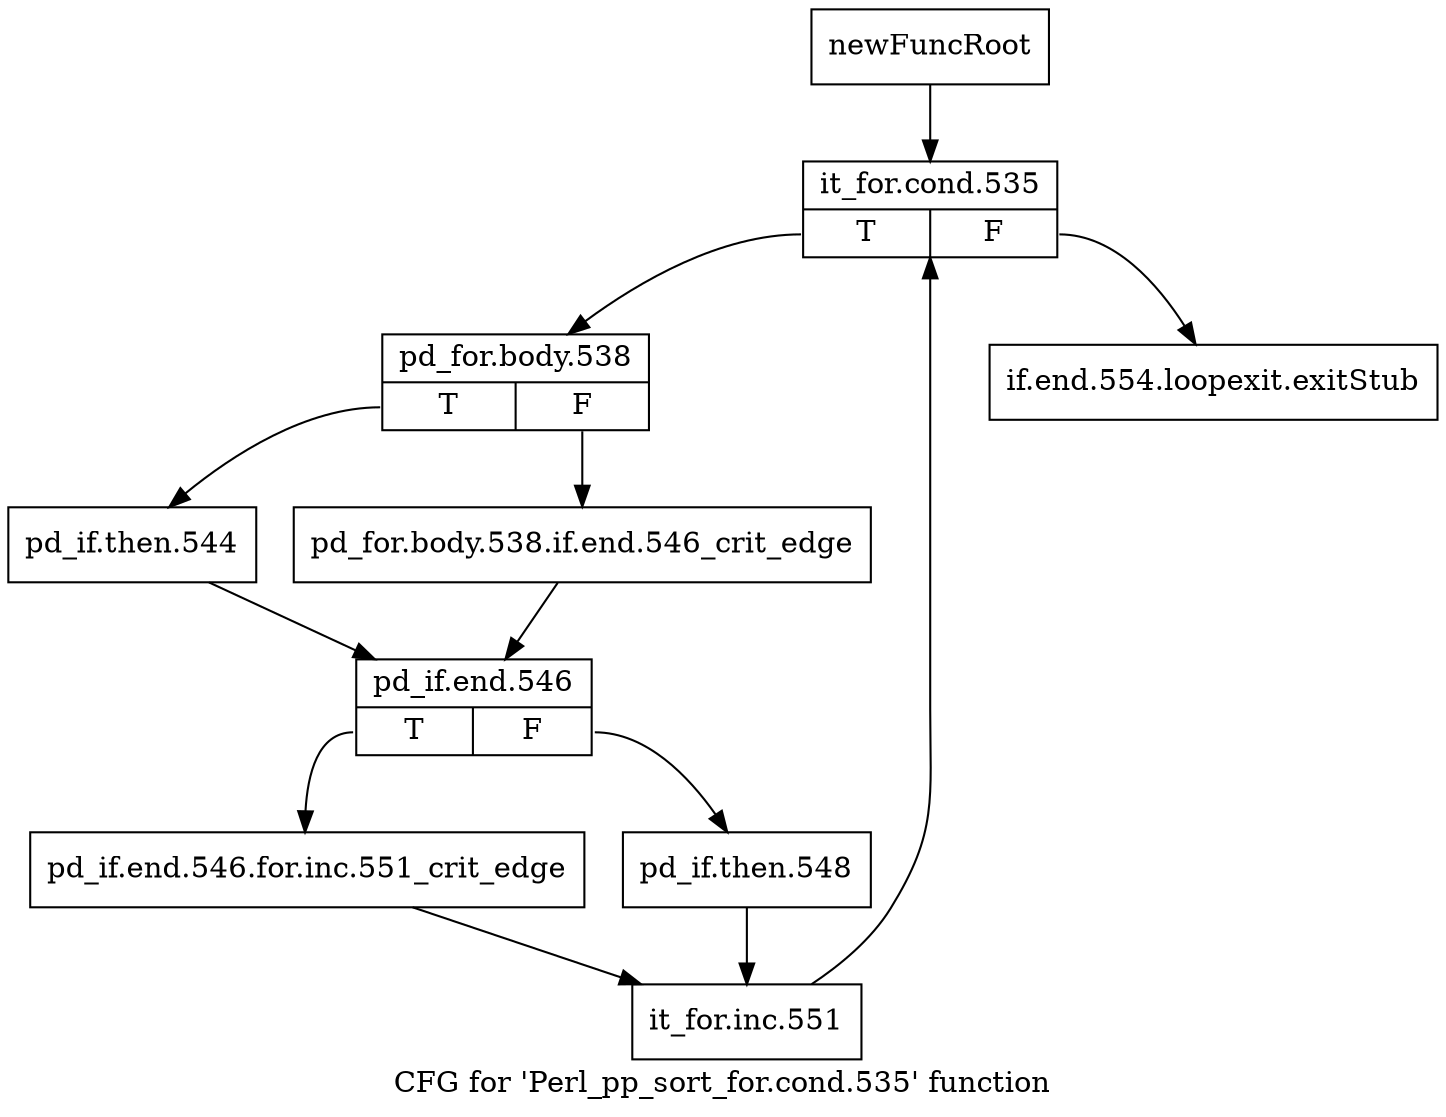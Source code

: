 digraph "CFG for 'Perl_pp_sort_for.cond.535' function" {
	label="CFG for 'Perl_pp_sort_for.cond.535' function";

	Node0x50a8680 [shape=record,label="{newFuncRoot}"];
	Node0x50a8680 -> Node0x50a8720;
	Node0x50a86d0 [shape=record,label="{if.end.554.loopexit.exitStub}"];
	Node0x50a8720 [shape=record,label="{it_for.cond.535|{<s0>T|<s1>F}}"];
	Node0x50a8720:s0 -> Node0x50a8770;
	Node0x50a8720:s1 -> Node0x50a86d0;
	Node0x50a8770 [shape=record,label="{pd_for.body.538|{<s0>T|<s1>F}}"];
	Node0x50a8770:s0 -> Node0x50a8810;
	Node0x50a8770:s1 -> Node0x50a87c0;
	Node0x50a87c0 [shape=record,label="{pd_for.body.538.if.end.546_crit_edge}"];
	Node0x50a87c0 -> Node0x50a8860;
	Node0x50a8810 [shape=record,label="{pd_if.then.544}"];
	Node0x50a8810 -> Node0x50a8860;
	Node0x50a8860 [shape=record,label="{pd_if.end.546|{<s0>T|<s1>F}}"];
	Node0x50a8860:s0 -> Node0x50a8900;
	Node0x50a8860:s1 -> Node0x50a88b0;
	Node0x50a88b0 [shape=record,label="{pd_if.then.548}"];
	Node0x50a88b0 -> Node0x50a8950;
	Node0x50a8900 [shape=record,label="{pd_if.end.546.for.inc.551_crit_edge}"];
	Node0x50a8900 -> Node0x50a8950;
	Node0x50a8950 [shape=record,label="{it_for.inc.551}"];
	Node0x50a8950 -> Node0x50a8720;
}
